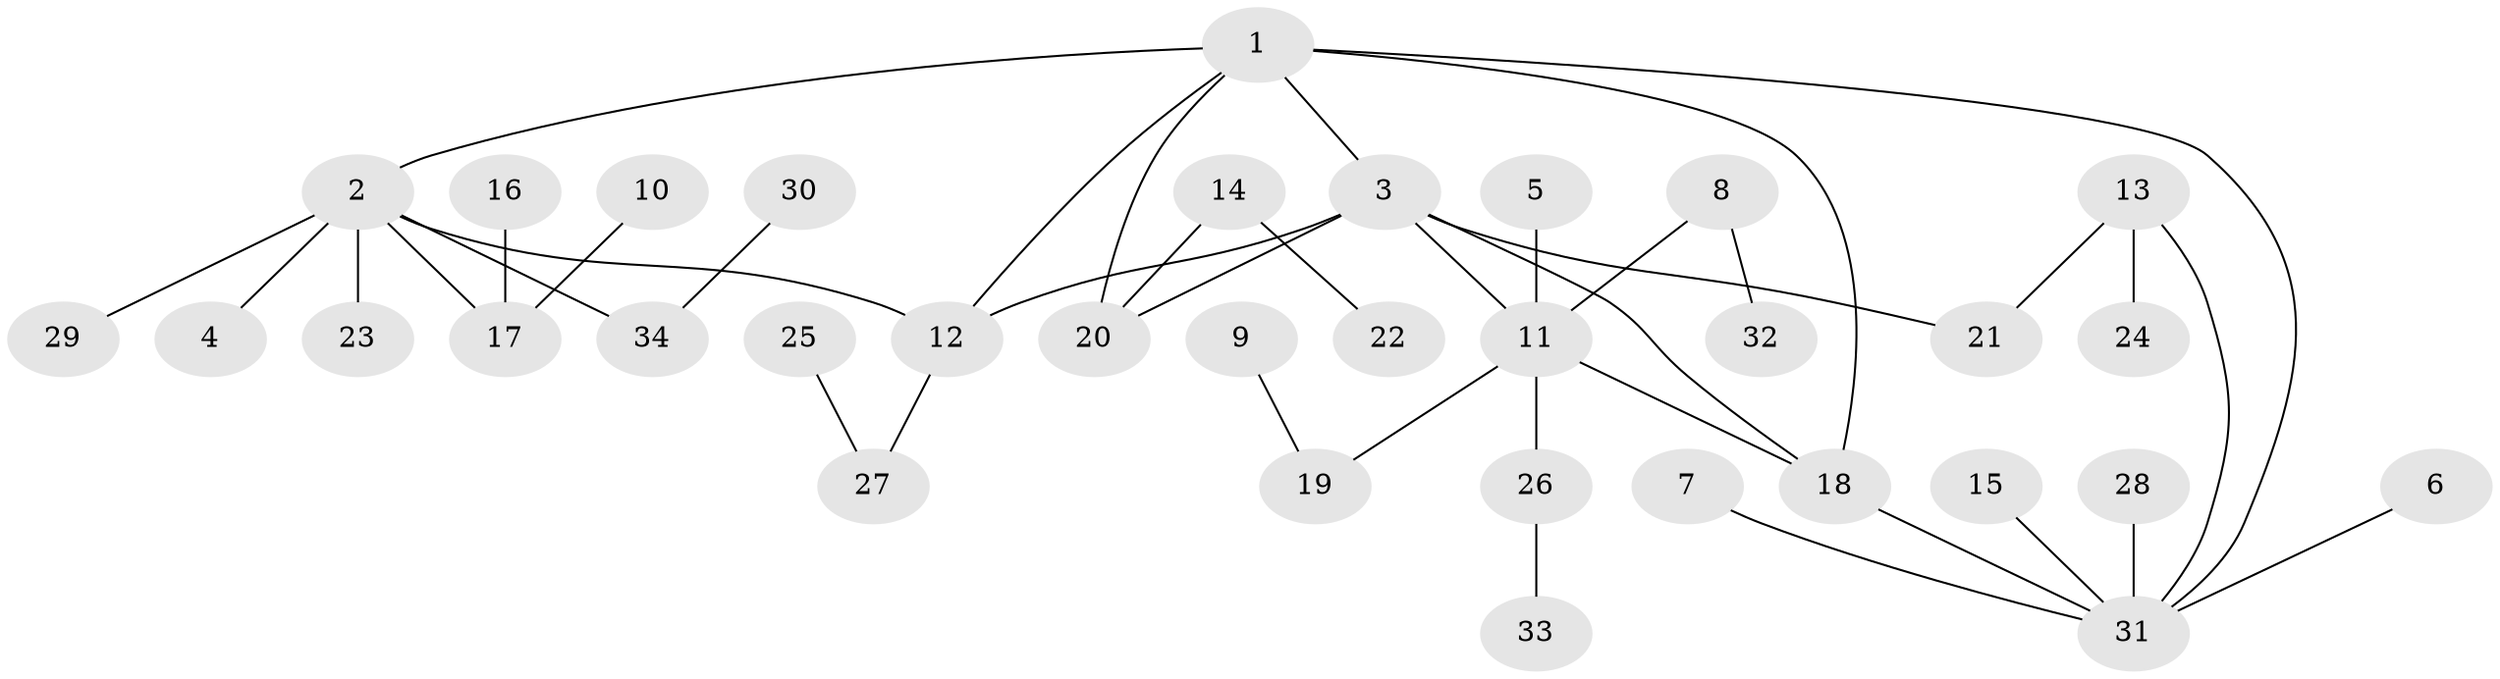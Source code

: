 // original degree distribution, {5: 0.041666666666666664, 8: 0.041666666666666664, 4: 0.14583333333333334, 7: 0.020833333333333332, 3: 0.10416666666666667, 1: 0.5833333333333334, 2: 0.0625}
// Generated by graph-tools (version 1.1) at 2025/37/03/04/25 23:37:50]
// undirected, 34 vertices, 40 edges
graph export_dot {
  node [color=gray90,style=filled];
  1;
  2;
  3;
  4;
  5;
  6;
  7;
  8;
  9;
  10;
  11;
  12;
  13;
  14;
  15;
  16;
  17;
  18;
  19;
  20;
  21;
  22;
  23;
  24;
  25;
  26;
  27;
  28;
  29;
  30;
  31;
  32;
  33;
  34;
  1 -- 2 [weight=1.0];
  1 -- 3 [weight=1.0];
  1 -- 12 [weight=1.0];
  1 -- 18 [weight=1.0];
  1 -- 20 [weight=1.0];
  1 -- 31 [weight=1.0];
  2 -- 4 [weight=1.0];
  2 -- 12 [weight=1.0];
  2 -- 17 [weight=1.0];
  2 -- 23 [weight=1.0];
  2 -- 29 [weight=1.0];
  2 -- 34 [weight=1.0];
  3 -- 11 [weight=1.0];
  3 -- 12 [weight=1.0];
  3 -- 18 [weight=1.0];
  3 -- 20 [weight=1.0];
  3 -- 21 [weight=1.0];
  5 -- 11 [weight=1.0];
  6 -- 31 [weight=1.0];
  7 -- 31 [weight=1.0];
  8 -- 11 [weight=1.0];
  8 -- 32 [weight=1.0];
  9 -- 19 [weight=1.0];
  10 -- 17 [weight=1.0];
  11 -- 18 [weight=2.0];
  11 -- 19 [weight=1.0];
  11 -- 26 [weight=1.0];
  12 -- 27 [weight=1.0];
  13 -- 21 [weight=1.0];
  13 -- 24 [weight=1.0];
  13 -- 31 [weight=1.0];
  14 -- 20 [weight=1.0];
  14 -- 22 [weight=1.0];
  15 -- 31 [weight=1.0];
  16 -- 17 [weight=1.0];
  18 -- 31 [weight=1.0];
  25 -- 27 [weight=1.0];
  26 -- 33 [weight=1.0];
  28 -- 31 [weight=1.0];
  30 -- 34 [weight=1.0];
}
